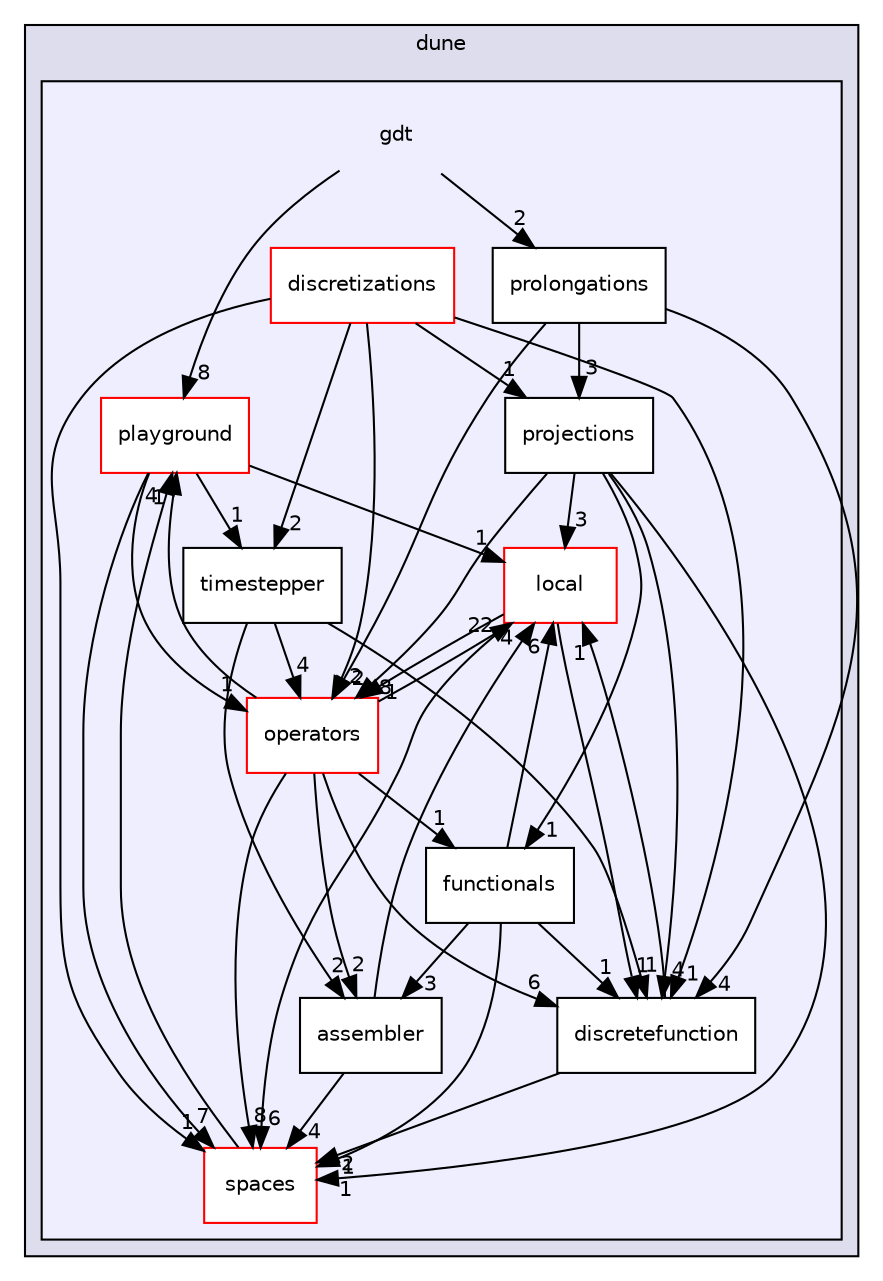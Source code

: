 digraph "gdt" {
  compound=true
  node [ fontsize="10", fontname="Helvetica"];
  edge [ labelfontsize="10", labelfontname="Helvetica"];
  subgraph clusterdir_f1b0de7d83bec9dc04998d7802345b16 {
    graph [ bgcolor="#ddddee", pencolor="black", label="dune" fontname="Helvetica", fontsize="10", URL="dir_f1b0de7d83bec9dc04998d7802345b16.html"]
  subgraph clusterdir_34906b46abd2322068aa0195bd244708 {
    graph [ bgcolor="#eeeeff", pencolor="black", label="" URL="dir_34906b46abd2322068aa0195bd244708.html"];
    dir_34906b46abd2322068aa0195bd244708 [shape=plaintext label="gdt"];
    dir_4c554f9d783d63f5e41bbf46d8f2008d [shape=box label="assembler" color="black" fillcolor="white" style="filled" URL="dir_4c554f9d783d63f5e41bbf46d8f2008d.html"];
    dir_e555b9af892587a8ff0beb600029e8f8 [shape=box label="discretefunction" color="black" fillcolor="white" style="filled" URL="dir_e555b9af892587a8ff0beb600029e8f8.html"];
    dir_41d9f5b39c5179ec920a2832d15c1859 [shape=box label="discretizations" color="red" fillcolor="white" style="filled" URL="dir_41d9f5b39c5179ec920a2832d15c1859.html"];
    dir_a1591cda0d63e65779075ba0a12732f6 [shape=box label="functionals" color="black" fillcolor="white" style="filled" URL="dir_a1591cda0d63e65779075ba0a12732f6.html"];
    dir_e5964b6fd5a6d82d96e1215fe4a1a66d [shape=box label="local" color="red" fillcolor="white" style="filled" URL="dir_e5964b6fd5a6d82d96e1215fe4a1a66d.html"];
    dir_8eae17099f455a1cfbd2c25e13098b8a [shape=box label="operators" color="red" fillcolor="white" style="filled" URL="dir_8eae17099f455a1cfbd2c25e13098b8a.html"];
    dir_1eea3f25d96e3194dad91b986d4f2dcc [shape=box label="playground" color="red" fillcolor="white" style="filled" URL="dir_1eea3f25d96e3194dad91b986d4f2dcc.html"];
    dir_422e9240d05ce838e6f6483d1fde367d [shape=box label="projections" color="black" fillcolor="white" style="filled" URL="dir_422e9240d05ce838e6f6483d1fde367d.html"];
    dir_c88e3ed311af0f375f576c52f205fc08 [shape=box label="prolongations" color="black" fillcolor="white" style="filled" URL="dir_c88e3ed311af0f375f576c52f205fc08.html"];
    dir_43d0cc378a1b7044a9ebea179385123e [shape=box label="spaces" color="red" fillcolor="white" style="filled" URL="dir_43d0cc378a1b7044a9ebea179385123e.html"];
    dir_af7047e8b8f103b627ea592a78989197 [shape=box label="timestepper" color="black" fillcolor="white" style="filled" URL="dir_af7047e8b8f103b627ea592a78989197.html"];
  }
  }
  dir_422e9240d05ce838e6f6483d1fde367d->dir_e5964b6fd5a6d82d96e1215fe4a1a66d [headlabel="3", labeldistance=1.5 headhref="dir_000025_000007.html"];
  dir_422e9240d05ce838e6f6483d1fde367d->dir_e555b9af892587a8ff0beb600029e8f8 [headlabel="4", labeldistance=1.5 headhref="dir_000025_000016.html"];
  dir_422e9240d05ce838e6f6483d1fde367d->dir_43d0cc378a1b7044a9ebea179385123e [headlabel="1", labeldistance=1.5 headhref="dir_000025_000014.html"];
  dir_422e9240d05ce838e6f6483d1fde367d->dir_8eae17099f455a1cfbd2c25e13098b8a [headlabel="8", labeldistance=1.5 headhref="dir_000025_000005.html"];
  dir_422e9240d05ce838e6f6483d1fde367d->dir_a1591cda0d63e65779075ba0a12732f6 [headlabel="1", labeldistance=1.5 headhref="dir_000025_000008.html"];
  dir_e5964b6fd5a6d82d96e1215fe4a1a66d->dir_e555b9af892587a8ff0beb600029e8f8 [headlabel="1", labeldistance=1.5 headhref="dir_000007_000016.html"];
  dir_e5964b6fd5a6d82d96e1215fe4a1a66d->dir_43d0cc378a1b7044a9ebea179385123e [headlabel="6", labeldistance=1.5 headhref="dir_000007_000014.html"];
  dir_e5964b6fd5a6d82d96e1215fe4a1a66d->dir_8eae17099f455a1cfbd2c25e13098b8a [headlabel="1", labeldistance=1.5 headhref="dir_000007_000005.html"];
  dir_c88e3ed311af0f375f576c52f205fc08->dir_422e9240d05ce838e6f6483d1fde367d [headlabel="3", labeldistance=1.5 headhref="dir_000029_000025.html"];
  dir_c88e3ed311af0f375f576c52f205fc08->dir_e555b9af892587a8ff0beb600029e8f8 [headlabel="4", labeldistance=1.5 headhref="dir_000029_000016.html"];
  dir_c88e3ed311af0f375f576c52f205fc08->dir_8eae17099f455a1cfbd2c25e13098b8a [headlabel="2", labeldistance=1.5 headhref="dir_000029_000005.html"];
  dir_e555b9af892587a8ff0beb600029e8f8->dir_e5964b6fd5a6d82d96e1215fe4a1a66d [headlabel="1", labeldistance=1.5 headhref="dir_000016_000007.html"];
  dir_e555b9af892587a8ff0beb600029e8f8->dir_43d0cc378a1b7044a9ebea179385123e [headlabel="2", labeldistance=1.5 headhref="dir_000016_000014.html"];
  dir_43d0cc378a1b7044a9ebea179385123e->dir_1eea3f25d96e3194dad91b986d4f2dcc [headlabel="4", labeldistance=1.5 headhref="dir_000014_000011.html"];
  dir_8eae17099f455a1cfbd2c25e13098b8a->dir_e5964b6fd5a6d82d96e1215fe4a1a66d [headlabel="22", labeldistance=1.5 headhref="dir_000005_000007.html"];
  dir_8eae17099f455a1cfbd2c25e13098b8a->dir_e555b9af892587a8ff0beb600029e8f8 [headlabel="6", labeldistance=1.5 headhref="dir_000005_000016.html"];
  dir_8eae17099f455a1cfbd2c25e13098b8a->dir_43d0cc378a1b7044a9ebea179385123e [headlabel="8", labeldistance=1.5 headhref="dir_000005_000014.html"];
  dir_8eae17099f455a1cfbd2c25e13098b8a->dir_1eea3f25d96e3194dad91b986d4f2dcc [headlabel="1", labeldistance=1.5 headhref="dir_000005_000011.html"];
  dir_8eae17099f455a1cfbd2c25e13098b8a->dir_4c554f9d783d63f5e41bbf46d8f2008d [headlabel="2", labeldistance=1.5 headhref="dir_000005_000015.html"];
  dir_8eae17099f455a1cfbd2c25e13098b8a->dir_a1591cda0d63e65779075ba0a12732f6 [headlabel="1", labeldistance=1.5 headhref="dir_000005_000008.html"];
  dir_1eea3f25d96e3194dad91b986d4f2dcc->dir_e5964b6fd5a6d82d96e1215fe4a1a66d [headlabel="1", labeldistance=1.5 headhref="dir_000011_000007.html"];
  dir_1eea3f25d96e3194dad91b986d4f2dcc->dir_43d0cc378a1b7044a9ebea179385123e [headlabel="7", labeldistance=1.5 headhref="dir_000011_000014.html"];
  dir_1eea3f25d96e3194dad91b986d4f2dcc->dir_8eae17099f455a1cfbd2c25e13098b8a [headlabel="1", labeldistance=1.5 headhref="dir_000011_000005.html"];
  dir_1eea3f25d96e3194dad91b986d4f2dcc->dir_af7047e8b8f103b627ea592a78989197 [headlabel="1", labeldistance=1.5 headhref="dir_000011_000004.html"];
  dir_4c554f9d783d63f5e41bbf46d8f2008d->dir_e5964b6fd5a6d82d96e1215fe4a1a66d [headlabel="4", labeldistance=1.5 headhref="dir_000015_000007.html"];
  dir_4c554f9d783d63f5e41bbf46d8f2008d->dir_43d0cc378a1b7044a9ebea179385123e [headlabel="4", labeldistance=1.5 headhref="dir_000015_000014.html"];
  dir_34906b46abd2322068aa0195bd244708->dir_c88e3ed311af0f375f576c52f205fc08 [headlabel="2", labeldistance=1.5 headhref="dir_000003_000029.html"];
  dir_34906b46abd2322068aa0195bd244708->dir_1eea3f25d96e3194dad91b986d4f2dcc [headlabel="8", labeldistance=1.5 headhref="dir_000003_000011.html"];
  dir_a1591cda0d63e65779075ba0a12732f6->dir_e5964b6fd5a6d82d96e1215fe4a1a66d [headlabel="6", labeldistance=1.5 headhref="dir_000008_000007.html"];
  dir_a1591cda0d63e65779075ba0a12732f6->dir_e555b9af892587a8ff0beb600029e8f8 [headlabel="1", labeldistance=1.5 headhref="dir_000008_000016.html"];
  dir_a1591cda0d63e65779075ba0a12732f6->dir_43d0cc378a1b7044a9ebea179385123e [headlabel="1", labeldistance=1.5 headhref="dir_000008_000014.html"];
  dir_a1591cda0d63e65779075ba0a12732f6->dir_4c554f9d783d63f5e41bbf46d8f2008d [headlabel="3", labeldistance=1.5 headhref="dir_000008_000015.html"];
  dir_af7047e8b8f103b627ea592a78989197->dir_e555b9af892587a8ff0beb600029e8f8 [headlabel="1", labeldistance=1.5 headhref="dir_000004_000016.html"];
  dir_af7047e8b8f103b627ea592a78989197->dir_8eae17099f455a1cfbd2c25e13098b8a [headlabel="4", labeldistance=1.5 headhref="dir_000004_000005.html"];
  dir_af7047e8b8f103b627ea592a78989197->dir_4c554f9d783d63f5e41bbf46d8f2008d [headlabel="2", labeldistance=1.5 headhref="dir_000004_000015.html"];
  dir_41d9f5b39c5179ec920a2832d15c1859->dir_422e9240d05ce838e6f6483d1fde367d [headlabel="1", labeldistance=1.5 headhref="dir_000017_000025.html"];
  dir_41d9f5b39c5179ec920a2832d15c1859->dir_e555b9af892587a8ff0beb600029e8f8 [headlabel="1", labeldistance=1.5 headhref="dir_000017_000016.html"];
  dir_41d9f5b39c5179ec920a2832d15c1859->dir_43d0cc378a1b7044a9ebea179385123e [headlabel="1", labeldistance=1.5 headhref="dir_000017_000014.html"];
  dir_41d9f5b39c5179ec920a2832d15c1859->dir_8eae17099f455a1cfbd2c25e13098b8a [headlabel="2", labeldistance=1.5 headhref="dir_000017_000005.html"];
  dir_41d9f5b39c5179ec920a2832d15c1859->dir_af7047e8b8f103b627ea592a78989197 [headlabel="2", labeldistance=1.5 headhref="dir_000017_000004.html"];
}
